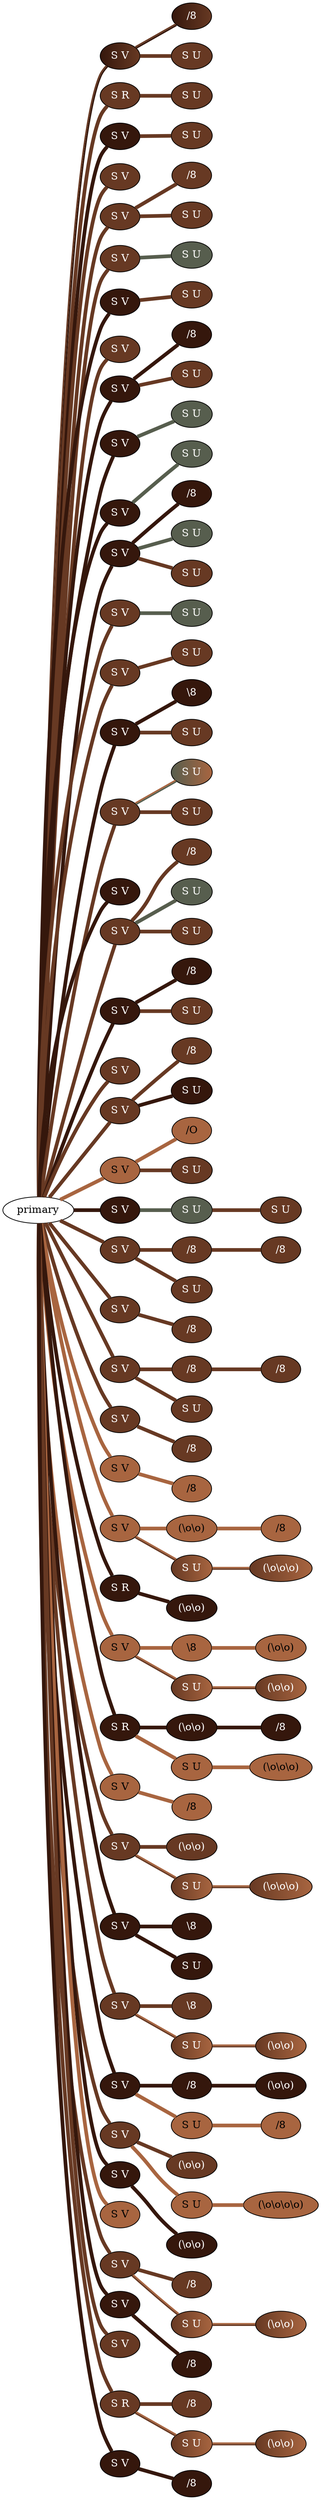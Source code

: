 graph {
 graph [rankdir=LR]
"1" [qtype="pendant_node", pendant_colors="#35170C:#673923", pendant_ply="S", pendant_attach="V", pendant_length="6.5", label="S V", style=filled, fillcolor="#35170C:#673923", fontcolor="#ffffff"]
"primary" -- "1" [qtype="pendant_link",penwidth=2,color="#35170C:#673923"]
"1:0" [qtype="knot_node", knot_value="1", knot_type="E", knot_position="5.5", knot_spin="S", label="/8", style=filled, fillcolor="#35170C:#673923" , fontcolor="#ffffff"]
"1" -- "1:0" [qtype="knot_link",penwidth=2,color="#35170C:#673923"]
"1s1" [qtype="pendant_node", pendant_colors="#673923", pendant_ply="S", pendant_attach="U", pendant_length="3.5", label="S U", style=filled, fillcolor="#673923", fontcolor="#ffffff"]
"1" -- "1s1" [qtype="pendant_link",penwidth=5,color="#673923"]
"2" [qtype="pendant_node", pendant_colors="#673923", pendant_ply="S", pendant_attach="R", pendant_length="6.0", label="S R", style=filled, fillcolor="#673923", fontcolor="#ffffff"]
"primary" -- "2" [qtype="pendant_link",penwidth=5,color="#673923"]
"2s1" [qtype="pendant_node", pendant_colors="#673923", pendant_ply="S", pendant_attach="U", pendant_length="4.5", label="S U", style=filled, fillcolor="#673923", fontcolor="#ffffff"]
"2" -- "2s1" [qtype="pendant_link",penwidth=5,color="#673923"]
"3" [qtype="pendant_node", pendant_colors="#35170C", pendant_ply="S", pendant_attach="V", pendant_length="7.5", label="S V", style=filled, fillcolor="#35170C", fontcolor="#ffffff"]
"primary" -- "3" [qtype="pendant_link",penwidth=5,color="#35170C"]
"3s1" [qtype="pendant_node", pendant_colors="#673923", pendant_ply="S", pendant_attach="U", pendant_length="4.0", label="S U", style=filled, fillcolor="#673923", fontcolor="#ffffff"]
"3" -- "3s1" [qtype="pendant_link",penwidth=5,color="#673923"]
"4" [qtype="pendant_node", pendant_colors="#673923", pendant_ply="S", pendant_attach="V", pendant_length="5.5", label="S V", style=filled, fillcolor="#673923", fontcolor="#ffffff"]
"primary" -- "4" [qtype="pendant_link",penwidth=5,color="#673923"]
"5" [qtype="pendant_node", pendant_colors="#673923", pendant_ply="S", pendant_attach="V", pendant_length="8.5", label="S V", style=filled, fillcolor="#673923", fontcolor="#ffffff"]
"primary" -- "5" [qtype="pendant_link",penwidth=5,color="#673923"]
"5:0" [qtype="knot_node", knot_value="1", knot_type="E", knot_position="6.0", knot_spin="S", label="/8", style=filled, fillcolor="#673923" , fontcolor="#ffffff"]
"5" -- "5:0" [qtype="knot_link",penwidth=5,color="#673923"]
"5s1" [qtype="pendant_node", pendant_colors="#673923", pendant_ply="S", pendant_attach="U", pendant_length="8.5", label="S U", style=filled, fillcolor="#673923", fontcolor="#ffffff"]
"5" -- "5s1" [qtype="pendant_link",penwidth=5,color="#673923"]
"6" [qtype="pendant_node", pendant_colors="#673923", pendant_ply="S", pendant_attach="V", pendant_length="7.5", label="S V", style=filled, fillcolor="#673923", fontcolor="#ffffff"]
"primary" -- "6" [qtype="pendant_link",penwidth=5,color="#673923"]
"6s1" [qtype="pendant_node", pendant_colors="#575E4E", pendant_ply="S", pendant_attach="U", pendant_length="6.0", label="S U", style=filled, fillcolor="#575E4E", fontcolor="#ffffff"]
"6" -- "6s1" [qtype="pendant_link",penwidth=5,color="#575E4E"]
"7" [qtype="pendant_node", pendant_colors="#35170C", pendant_ply="S", pendant_attach="V", pendant_length="7.0", label="S V", style=filled, fillcolor="#35170C", fontcolor="#ffffff"]
"primary" -- "7" [qtype="pendant_link",penwidth=5,color="#35170C"]
"7s1" [qtype="pendant_node", pendant_colors="#673923", pendant_ply="S", pendant_attach="U", pendant_length="7.0", label="S U", style=filled, fillcolor="#673923", fontcolor="#ffffff"]
"7" -- "7s1" [qtype="pendant_link",penwidth=5,color="#673923"]
"8" [qtype="pendant_node", pendant_colors="#673923", pendant_ply="S", pendant_attach="V", pendant_length="7.5", label="S V", style=filled, fillcolor="#673923", fontcolor="#ffffff"]
"primary" -- "8" [qtype="pendant_link",penwidth=5,color="#673923"]
"9" [qtype="pendant_node", pendant_colors="#35170C", pendant_ply="S", pendant_attach="V", pendant_length="11.0", label="S V", style=filled, fillcolor="#35170C", fontcolor="#ffffff"]
"primary" -- "9" [qtype="pendant_link",penwidth=5,color="#35170C"]
"9:0" [qtype="knot_node", knot_value="1", knot_type="E", knot_position="5.0", knot_spin="S", label="/8", style=filled, fillcolor="#35170C" , fontcolor="#ffffff"]
"9" -- "9:0" [qtype="knot_link",penwidth=5,color="#35170C"]
"9s1" [qtype="pendant_node", pendant_colors="#673923", pendant_ply="S", pendant_attach="U", pendant_length="7.5", label="S U", style=filled, fillcolor="#673923", fontcolor="#ffffff"]
"9" -- "9s1" [qtype="pendant_link",penwidth=5,color="#673923"]
"10" [qtype="pendant_node", pendant_colors="#35170C", pendant_ply="S", pendant_attach="V", pendant_length="9.5", label="S V", style=filled, fillcolor="#35170C", fontcolor="#ffffff"]
"primary" -- "10" [qtype="pendant_link",penwidth=5,color="#35170C"]
"10s1" [qtype="pendant_node", pendant_colors="#575E4E", pendant_ply="S", pendant_attach="U", pendant_length="7.0", label="S U", style=filled, fillcolor="#575E4E", fontcolor="#ffffff"]
"10" -- "10s1" [qtype="pendant_link",penwidth=5,color="#575E4E"]
"11" [qtype="pendant_node", pendant_colors="#35170C", pendant_ply="S", pendant_attach="V", pendant_length="9.5", label="S V", style=filled, fillcolor="#35170C", fontcolor="#ffffff"]
"primary" -- "11" [qtype="pendant_link",penwidth=5,color="#35170C"]
"11s1" [qtype="pendant_node", pendant_colors="#575E4E", pendant_ply="S", pendant_attach="U", pendant_length="8.0", label="S U", style=filled, fillcolor="#575E4E", fontcolor="#ffffff"]
"11" -- "11s1" [qtype="pendant_link",penwidth=5,color="#575E4E"]
"12" [qtype="pendant_node", pendant_colors="#35170C", pendant_ply="S", pendant_attach="V", pendant_length="12.0", label="S V", style=filled, fillcolor="#35170C", fontcolor="#ffffff"]
"primary" -- "12" [qtype="pendant_link",penwidth=5,color="#35170C"]
"12:0" [qtype="knot_node", knot_value="1", knot_type="E", knot_position="9.0", knot_spin="S", label="/8", style=filled, fillcolor="#35170C" , fontcolor="#ffffff"]
"12" -- "12:0" [qtype="knot_link",penwidth=5,color="#35170C"]
"12s1" [qtype="pendant_node", pendant_colors="#575E4E", pendant_ply="S", pendant_attach="U", pendant_length="9.5", label="S U", style=filled, fillcolor="#575E4E", fontcolor="#ffffff"]
"12" -- "12s1" [qtype="pendant_link",penwidth=5,color="#575E4E"]
"12s2" [qtype="pendant_node", pendant_colors="#673923", pendant_ply="S", pendant_attach="U", pendant_length="1.0", label="S U", style=filled, fillcolor="#673923", fontcolor="#ffffff"]
"12" -- "12s2" [qtype="pendant_link",penwidth=5,color="#673923"]
"13" [qtype="pendant_node", pendant_colors="#673923", pendant_ply="S", pendant_attach="V", pendant_length="10.5", label="S V", style=filled, fillcolor="#673923", fontcolor="#ffffff"]
"primary" -- "13" [qtype="pendant_link",penwidth=5,color="#673923"]
"13s1" [qtype="pendant_node", pendant_colors="#575E4E", pendant_ply="S", pendant_attach="U", pendant_length="12.0", label="S U", style=filled, fillcolor="#575E4E", fontcolor="#ffffff"]
"13" -- "13s1" [qtype="pendant_link",penwidth=5,color="#575E4E"]
"14" [qtype="pendant_node", pendant_colors="#673923", pendant_ply="S", pendant_attach="V", pendant_length="15.0", label="S V", style=filled, fillcolor="#673923", fontcolor="#ffffff"]
"primary" -- "14" [qtype="pendant_link",penwidth=5,color="#673923"]
"14s1" [qtype="pendant_node", pendant_colors="#673923", pendant_ply="S", pendant_attach="U", pendant_length="12.5", label="S U", style=filled, fillcolor="#673923", fontcolor="#ffffff"]
"14" -- "14s1" [qtype="pendant_link",penwidth=5,color="#673923"]
"15" [qtype="pendant_node", pendant_colors="#35170C", pendant_ply="S", pendant_attach="V", pendant_length="14.0", label="S V", style=filled, fillcolor="#35170C", fontcolor="#ffffff"]
"primary" -- "15" [qtype="pendant_link",penwidth=5,color="#35170C"]
"15:0" [qtype="knot_node", knot_value="1", knot_type="E", knot_position="5.5", knot_spin="Z", label="\\8", style=filled, fillcolor="#35170C" , fontcolor="#ffffff"]
"15" -- "15:0" [qtype="knot_link",penwidth=5,color="#35170C"]
"15s1" [qtype="pendant_node", pendant_colors="#673923", pendant_ply="S", pendant_attach="U", pendant_length="14.0", label="S U", style=filled, fillcolor="#673923", fontcolor="#ffffff"]
"15" -- "15s1" [qtype="pendant_link",penwidth=5,color="#673923"]
"16" [qtype="pendant_node", pendant_colors="#673923", pendant_ply="S", pendant_attach="V", pendant_length="14.5", label="S V", style=filled, fillcolor="#673923", fontcolor="#ffffff"]
"primary" -- "16" [qtype="pendant_link",penwidth=5,color="#673923"]
"16s1" [qtype="pendant_node", pendant_colors="#575E4E:#A86540", pendant_ply="S", pendant_attach="U", pendant_length="24.5", label="S U", style=filled, fillcolor="#575E4E:#A86540", fontcolor="#ffffff"]
"16" -- "16s1" [qtype="pendant_link",penwidth=2,color="#575E4E:#A86540"]
"16s2" [qtype="pendant_node", pendant_colors="#673923", pendant_ply="S", pendant_attach="U", pendant_length="2.0", label="S U", style=filled, fillcolor="#673923", fontcolor="#ffffff"]
"16" -- "16s2" [qtype="pendant_link",penwidth=5,color="#673923"]
"17" [qtype="pendant_node", pendant_colors="#35170C", pendant_ply="S", pendant_attach="V", pendant_length="11.0", label="S V", style=filled, fillcolor="#35170C", fontcolor="#ffffff"]
"primary" -- "17" [qtype="pendant_link",penwidth=5,color="#35170C"]
"18" [qtype="pendant_node", pendant_colors="#673923", pendant_ply="S", pendant_attach="V", pendant_length="16.0", label="S V", style=filled, fillcolor="#673923", fontcolor="#ffffff"]
"primary" -- "18" [qtype="pendant_link",penwidth=5,color="#673923"]
"18:0" [qtype="knot_node", knot_value="1", knot_type="E", knot_position="12.5", knot_spin="S", label="/8", style=filled, fillcolor="#673923" , fontcolor="#ffffff"]
"18" -- "18:0" [qtype="knot_link",penwidth=5,color="#673923"]
"18s1" [qtype="pendant_node", pendant_colors="#575E4E", pendant_ply="S", pendant_attach="U", pendant_length="14.5", label="S U", style=filled, fillcolor="#575E4E", fontcolor="#ffffff"]
"18" -- "18s1" [qtype="pendant_link",penwidth=5,color="#575E4E"]
"18s2" [qtype="pendant_node", pendant_colors="#673923", pendant_ply="S", pendant_attach="U", pendant_length="2.0", label="S U", style=filled, fillcolor="#673923", fontcolor="#ffffff"]
"18" -- "18s2" [qtype="pendant_link",penwidth=5,color="#673923"]
"19" [qtype="pendant_node", pendant_colors="#35170C", pendant_ply="S", pendant_attach="V", pendant_length="16.0", label="S V", style=filled, fillcolor="#35170C", fontcolor="#ffffff"]
"primary" -- "19" [qtype="pendant_link",penwidth=5,color="#35170C"]
"19:0" [qtype="knot_node", knot_value="1", knot_type="E", knot_position="9.0", knot_spin="S", label="/8", style=filled, fillcolor="#35170C" , fontcolor="#ffffff"]
"19" -- "19:0" [qtype="knot_link",penwidth=5,color="#35170C"]
"19s1" [qtype="pendant_node", pendant_colors="#673923", pendant_ply="S", pendant_attach="U", pendant_length="15.5", label="S U", style=filled, fillcolor="#673923", fontcolor="#ffffff"]
"19" -- "19s1" [qtype="pendant_link",penwidth=5,color="#673923"]
"20" [qtype="pendant_node", pendant_colors="#673923", pendant_ply="S", pendant_attach="V", pendant_length="18.0", label="S V", style=filled, fillcolor="#673923", fontcolor="#ffffff"]
"primary" -- "20" [qtype="pendant_link",penwidth=5,color="#673923"]
"21" [qtype="pendant_node", pendant_colors="#673923", pendant_ply="S", pendant_attach="V", pendant_length="19.5", label="S V", style=filled, fillcolor="#673923", fontcolor="#ffffff"]
"primary" -- "21" [qtype="pendant_link",penwidth=5,color="#673923"]
"21:0" [qtype="knot_node", knot_value="1", knot_type="E", knot_position="10.0", knot_spin="S", label="/8", style=filled, fillcolor="#673923" , fontcolor="#ffffff"]
"21" -- "21:0" [qtype="knot_link",penwidth=5,color="#673923"]
"21s1" [qtype="pendant_node", pendant_colors="#35170C", pendant_ply="S", pendant_attach="U", pendant_length="15.0", label="S U", style=filled, fillcolor="#35170C", fontcolor="#ffffff"]
"21" -- "21s1" [qtype="pendant_link",penwidth=5,color="#35170C"]
"22" [qtype="pendant_node", pendant_colors="#A86540", pendant_ply="S", pendant_attach="V", pendant_length="16.0", label="S V", style=filled, fillcolor="#A86540", fontcolor="#000000"]
"primary" -- "22" [qtype="pendant_link",penwidth=5,color="#A86540"]
"22:0" [qtype="knot_node", knot_value="1", knot_type="S", knot_position="5.0", knot_spin="S", label="/O", style=filled, fillcolor="#A86540" , fontcolor="#000000"]
"22" -- "22:0" [qtype="knot_link",penwidth=5,color="#A86540"]
"22s1" [qtype="pendant_node", pendant_colors="#673923", pendant_ply="S", pendant_attach="U", pendant_length="1.0", label="S U", style=filled, fillcolor="#673923", fontcolor="#ffffff"]
"22" -- "22s1" [qtype="pendant_link",penwidth=5,color="#673923"]
"23" [qtype="pendant_node", pendant_colors="#35170C", pendant_ply="S", pendant_attach="V", pendant_length="17.5", label="S V", style=filled, fillcolor="#35170C", fontcolor="#ffffff"]
"primary" -- "23" [qtype="pendant_link",penwidth=5,color="#35170C"]
"23s1" [qtype="pendant_node", pendant_colors="#575E4E", pendant_ply="S", pendant_attach="U", pendant_length="13.5", label="S U", style=filled, fillcolor="#575E4E", fontcolor="#ffffff"]
"23" -- "23s1" [qtype="pendant_link",penwidth=5,color="#575E4E"]
"23s1s1" [qtype="pendant_node", pendant_colors="#673923", pendant_ply="S", pendant_attach="U", pendant_length="2.0", label="S U", style=filled, fillcolor="#673923", fontcolor="#ffffff"]
"23s1" -- "23s1s1" [qtype="pendant_link",penwidth=5,color="#673923"]
"24" [qtype="pendant_node", pendant_colors="#673923", pendant_ply="S", pendant_attach="V", pendant_length="22.0", label="S V", style=filled, fillcolor="#673923", fontcolor="#ffffff"]
"primary" -- "24" [qtype="pendant_link",penwidth=5,color="#673923"]
"24:0" [qtype="knot_node", knot_value="1", knot_type="E", knot_position="11.5", knot_spin="S", label="/8", style=filled, fillcolor="#673923" , fontcolor="#ffffff"]
"24" -- "24:0" [qtype="knot_link",penwidth=5,color="#673923"]
"24:1" [qtype="knot_node", knot_value="1", knot_type="E", knot_position="17.5", knot_spin="S", label="/8", style=filled, fillcolor="#673923" , fontcolor="#ffffff"]
"24:0" -- "24:1" [qtype="knot_link",penwidth=5,color="#673923"]
"24s1" [qtype="pendant_node", pendant_colors="#673923", pendant_ply="S", pendant_attach="U", pendant_length="21.0", label="S U", style=filled, fillcolor="#673923", fontcolor="#ffffff"]
"24" -- "24s1" [qtype="pendant_link",penwidth=5,color="#673923"]
"25" [qtype="pendant_node", pendant_colors="#673923", pendant_ply="S", pendant_attach="V", pendant_length="19.0", label="S V", style=filled, fillcolor="#673923", fontcolor="#ffffff"]
"primary" -- "25" [qtype="pendant_link",penwidth=5,color="#673923"]
"25:0" [qtype="knot_node", knot_value="1", knot_type="E", knot_position="5.0", knot_spin="S", label="/8", style=filled, fillcolor="#673923" , fontcolor="#ffffff"]
"25" -- "25:0" [qtype="knot_link",penwidth=5,color="#673923"]
"26" [qtype="pendant_node", pendant_colors="#673923", pendant_ply="S", pendant_attach="V", pendant_length="17.0", label="S V", style=filled, fillcolor="#673923", fontcolor="#ffffff"]
"primary" -- "26" [qtype="pendant_link",penwidth=5,color="#673923"]
"26:0" [qtype="knot_node", knot_value="1", knot_type="E", knot_position="6.0", knot_spin="S", label="/8", style=filled, fillcolor="#673923" , fontcolor="#ffffff"]
"26" -- "26:0" [qtype="knot_link",penwidth=5,color="#673923"]
"26:1" [qtype="knot_node", knot_value="1", knot_type="E", knot_position="11.5", knot_spin="S", label="/8", style=filled, fillcolor="#673923" , fontcolor="#ffffff"]
"26:0" -- "26:1" [qtype="knot_link",penwidth=5,color="#673923"]
"26s1" [qtype="pendant_node", pendant_colors="#673923", pendant_ply="S", pendant_attach="U", pendant_length="13.0", label="S U", style=filled, fillcolor="#673923", fontcolor="#ffffff"]
"26" -- "26s1" [qtype="pendant_link",penwidth=5,color="#673923"]
"27" [qtype="pendant_node", pendant_colors="#673923", pendant_ply="S", pendant_attach="V", pendant_length="13.0", label="S V", style=filled, fillcolor="#673923", fontcolor="#ffffff"]
"primary" -- "27" [qtype="pendant_link",penwidth=5,color="#673923"]
"27:0" [qtype="knot_node", knot_value="1", knot_type="E", knot_position="11.5", knot_spin="S", label="/8", style=filled, fillcolor="#673923" , fontcolor="#ffffff"]
"27" -- "27:0" [qtype="knot_link",penwidth=5,color="#673923"]
"28" [qtype="pendant_node", pendant_colors="#A86540", pendant_ply="S", pendant_attach="V", pendant_length="28.5", label="S V", style=filled, fillcolor="#A86540", fontcolor="#000000"]
"primary" -- "28" [qtype="pendant_link",penwidth=5,color="#A86540"]
"28:0" [qtype="knot_node", knot_value="1", knot_type="E", knot_position="16.0", knot_spin="S", label="/8", style=filled, fillcolor="#A86540" , fontcolor="#000000"]
"28" -- "28:0" [qtype="knot_link",penwidth=5,color="#A86540"]
"29" [qtype="pendant_node", pendant_colors="#A86540", pendant_ply="S", pendant_attach="V", pendant_length="27.5", label="S V", style=filled, fillcolor="#A86540", fontcolor="#000000"]
"primary" -- "29" [qtype="pendant_link",penwidth=5,color="#A86540"]
"29:0" [qtype="knot_node", knot_value="2", knot_type="L", knot_position="5.5", knot_spin="Z", label="(\\o\\o)", style=filled, fillcolor="#A86540" , fontcolor="#000000"]
"29" -- "29:0" [qtype="knot_link",penwidth=5,color="#A86540"]
"29:1" [qtype="knot_node", knot_value="1", knot_type="E", knot_position="15.0", knot_spin="S", label="/8", style=filled, fillcolor="#A86540" , fontcolor="#000000"]
"29:0" -- "29:1" [qtype="knot_link",penwidth=5,color="#A86540"]
"29s1" [qtype="pendant_node", pendant_colors="#673923:#A86540", pendant_ply="S", pendant_attach="U", pendant_length="11.5", label="S U", style=filled, fillcolor="#673923:#A86540", fontcolor="#ffffff"]
"29" -- "29s1" [qtype="pendant_link",penwidth=2,color="#673923:#A86540"]
"29s1:0" [qtype="knot_node", knot_value="3", knot_type="L", knot_position="4.5", knot_spin="Z", label="(\\o\\o\\o)", style=filled, fillcolor="#673923:#A86540" , fontcolor="#ffffff"]
"29s1" -- "29s1:0" [qtype="knot_link",penwidth=2,color="#673923:#A86540"]
"30" [qtype="pendant_node", pendant_colors="#35170C", pendant_ply="S", pendant_attach="R", pendant_length="10.6", label="S R", style=filled, fillcolor="#35170C", fontcolor="#ffffff"]
"primary" -- "30" [qtype="pendant_link",penwidth=5,color="#35170C"]
"30:0" [qtype="knot_node", knot_value="2", knot_type="L", knot_position="5.5", knot_spin="Z", label="(\\o\\o)", style=filled, fillcolor="#35170C" , fontcolor="#ffffff"]
"30" -- "30:0" [qtype="knot_link",penwidth=5,color="#35170C"]
"31" [qtype="pendant_node", pendant_colors="#A86540", pendant_ply="S", pendant_attach="V", pendant_length="24.5", label="S V", style=filled, fillcolor="#A86540", fontcolor="#000000"]
"primary" -- "31" [qtype="pendant_link",penwidth=5,color="#A86540"]
"31:0" [qtype="knot_node", knot_value="1", knot_type="E", knot_position="4.5", knot_spin="Z", label="\\8", style=filled, fillcolor="#A86540" , fontcolor="#000000"]
"31" -- "31:0" [qtype="knot_link",penwidth=5,color="#A86540"]
"31:1" [qtype="knot_node", knot_value="2", knot_type="L", knot_position="17.0", knot_spin="Z", label="(\\o\\o)", style=filled, fillcolor="#A86540" , fontcolor="#000000"]
"31:0" -- "31:1" [qtype="knot_link",penwidth=5,color="#A86540"]
"31s1" [qtype="pendant_node", pendant_colors="#673923:#A86540", pendant_ply="S", pendant_attach="U", pendant_length="11.5", label="S U", style=filled, fillcolor="#673923:#A86540", fontcolor="#ffffff"]
"31" -- "31s1" [qtype="pendant_link",penwidth=2,color="#673923:#A86540"]
"31s1:0" [qtype="knot_node", knot_value="2", knot_type="L", knot_position="3.5", knot_spin="Z", label="(\\o\\o)", style=filled, fillcolor="#673923:#A86540" , fontcolor="#ffffff"]
"31s1" -- "31s1:0" [qtype="knot_link",penwidth=2,color="#673923:#A86540"]
"32" [qtype="pendant_node", pendant_colors="#35170C", pendant_ply="S", pendant_attach="R", pendant_length="23.0", label="S R", style=filled, fillcolor="#35170C", fontcolor="#ffffff"]
"primary" -- "32" [qtype="pendant_link",penwidth=5,color="#35170C"]
"32:0" [qtype="knot_node", knot_value="2", knot_type="L", knot_position="4.0", knot_spin="Z", label="(\\o\\o)", style=filled, fillcolor="#35170C" , fontcolor="#ffffff"]
"32" -- "32:0" [qtype="knot_link",penwidth=5,color="#35170C"]
"32:1" [qtype="knot_node", knot_value="1", knot_type="E", knot_position="17.0", knot_spin="S", label="/8", style=filled, fillcolor="#35170C" , fontcolor="#ffffff"]
"32:0" -- "32:1" [qtype="knot_link",penwidth=5,color="#35170C"]
"32s1" [qtype="pendant_node", pendant_colors="#A86540", pendant_ply="S", pendant_attach="U", pendant_length="10.0", label="S U", style=filled, fillcolor="#A86540", fontcolor="#000000"]
"32" -- "32s1" [qtype="pendant_link",penwidth=5,color="#A86540"]
"32s1:0" [qtype="knot_node", knot_value="3", knot_type="L", knot_position="2.5", knot_spin="Z", label="(\\o\\o\\o)", style=filled, fillcolor="#A86540" , fontcolor="#000000"]
"32s1" -- "32s1:0" [qtype="knot_link",penwidth=5,color="#A86540"]
"33" [qtype="pendant_node", pendant_colors="#A86540", pendant_ply="S", pendant_attach="V", pendant_length="18.5", label="S V", style=filled, fillcolor="#A86540", fontcolor="#000000"]
"primary" -- "33" [qtype="pendant_link",penwidth=5,color="#A86540"]
"33:0" [qtype="knot_node", knot_value="1", knot_type="E", knot_position="16.0", knot_spin="S", label="/8", style=filled, fillcolor="#A86540" , fontcolor="#000000"]
"33" -- "33:0" [qtype="knot_link",penwidth=5,color="#A86540"]
"34" [qtype="pendant_node", pendant_colors="#673923", pendant_ply="S", pendant_attach="V", pendant_length="15.5", label="S V", style=filled, fillcolor="#673923", fontcolor="#ffffff"]
"primary" -- "34" [qtype="pendant_link",penwidth=5,color="#673923"]
"34:0" [qtype="knot_node", knot_value="2", knot_type="L", knot_position="3.5", knot_spin="Z", label="(\\o\\o)", style=filled, fillcolor="#673923" , fontcolor="#ffffff"]
"34" -- "34:0" [qtype="knot_link",penwidth=5,color="#673923"]
"34s1" [qtype="pendant_node", pendant_colors="#673923:#A86540", pendant_ply="S", pendant_attach="U", pendant_length="9.5", label="S U", style=filled, fillcolor="#673923:#A86540", fontcolor="#ffffff"]
"34" -- "34s1" [qtype="pendant_link",penwidth=2,color="#673923:#A86540"]
"34s1:0" [qtype="knot_node", knot_value="3", knot_type="L", knot_position="4.0", knot_spin="Z", label="(\\o\\o\\o)", style=filled, fillcolor="#673923:#A86540" , fontcolor="#ffffff"]
"34s1" -- "34s1:0" [qtype="knot_link",penwidth=2,color="#673923:#A86540"]
"35" [qtype="pendant_node", pendant_colors="#35170C", pendant_ply="S", pendant_attach="V", pendant_length="14.0", label="S V", style=filled, fillcolor="#35170C", fontcolor="#ffffff"]
"primary" -- "35" [qtype="pendant_link",penwidth=5,color="#35170C"]
"35:0" [qtype="knot_node", knot_value="1", knot_type="E", knot_position="3.5", knot_spin="Z", label="\\8", style=filled, fillcolor="#35170C" , fontcolor="#ffffff"]
"35" -- "35:0" [qtype="knot_link",penwidth=5,color="#35170C"]
"35s1" [qtype="pendant_node", pendant_colors="#35170C", pendant_ply="S", pendant_attach="U", pendant_length="2.0", label="S U", style=filled, fillcolor="#35170C", fontcolor="#ffffff"]
"35" -- "35s1" [qtype="pendant_link",penwidth=5,color="#35170C"]
"36" [qtype="pendant_node", pendant_colors="#673923", pendant_ply="S", pendant_attach="V", pendant_length="13.5", label="S V", style=filled, fillcolor="#673923", fontcolor="#ffffff"]
"primary" -- "36" [qtype="pendant_link",penwidth=5,color="#673923"]
"36:0" [qtype="knot_node", knot_value="1", knot_type="E", knot_position="3.0", knot_spin="Z", label="\\8", style=filled, fillcolor="#673923" , fontcolor="#ffffff"]
"36" -- "36:0" [qtype="knot_link",penwidth=5,color="#673923"]
"36s1" [qtype="pendant_node", pendant_colors="#673923:#A86540", pendant_ply="S", pendant_attach="U", pendant_length="12.5", label="S U", style=filled, fillcolor="#673923:#A86540", fontcolor="#ffffff"]
"36" -- "36s1" [qtype="pendant_link",penwidth=2,color="#673923:#A86540"]
"36s1:0" [qtype="knot_node", knot_value="2", knot_type="L", knot_position="4.0", knot_spin="Z", label="(\\o\\o)", style=filled, fillcolor="#673923:#A86540" , fontcolor="#ffffff"]
"36s1" -- "36s1:0" [qtype="knot_link",penwidth=2,color="#673923:#A86540"]
"37" [qtype="pendant_node", pendant_colors="#35170C", pendant_ply="S", pendant_attach="V", pendant_length="34.5", label="S V", style=filled, fillcolor="#35170C", fontcolor="#ffffff"]
"primary" -- "37" [qtype="pendant_link",penwidth=5,color="#35170C"]
"37:0" [qtype="knot_node", knot_value="1", knot_type="E", knot_position="3.0", knot_spin="S", label="/8", style=filled, fillcolor="#35170C" , fontcolor="#ffffff"]
"37" -- "37:0" [qtype="knot_link",penwidth=5,color="#35170C"]
"37:1" [qtype="knot_node", knot_value="2", knot_type="L", knot_position="16.5", knot_spin="Z", label="(\\o\\o)", style=filled, fillcolor="#35170C" , fontcolor="#ffffff"]
"37:0" -- "37:1" [qtype="knot_link",penwidth=5,color="#35170C"]
"37s1" [qtype="pendant_node", pendant_colors="#A86540", pendant_ply="S", pendant_attach="U", pendant_length="8.5", label="S U", style=filled, fillcolor="#A86540", fontcolor="#000000"]
"37" -- "37s1" [qtype="pendant_link",penwidth=5,color="#A86540"]
"37s1:0" [qtype="knot_node", knot_value="1", knot_type="E", knot_position="3.5", knot_spin="S", label="/8", style=filled, fillcolor="#A86540" , fontcolor="#000000"]
"37s1" -- "37s1:0" [qtype="knot_link",penwidth=5,color="#A86540"]
"38" [qtype="pendant_node", pendant_colors="#673923", pendant_ply="S", pendant_attach="V", pendant_length="13.0", label="S V", style=filled, fillcolor="#673923", fontcolor="#ffffff"]
"primary" -- "38" [qtype="pendant_link",penwidth=5,color="#673923"]
"38:0" [qtype="knot_node", knot_value="2", knot_type="L", knot_position="3.5", knot_spin="Z", label="(\\o\\o)", style=filled, fillcolor="#673923" , fontcolor="#ffffff"]
"38" -- "38:0" [qtype="knot_link",penwidth=5,color="#673923"]
"38s1" [qtype="pendant_node", pendant_colors="#A86540", pendant_ply="S", pendant_attach="U", pendant_length="5.0", label="S U", style=filled, fillcolor="#A86540", fontcolor="#000000"]
"38" -- "38s1" [qtype="pendant_link",penwidth=5,color="#A86540"]
"38s1:0" [qtype="knot_node", knot_value="4", knot_type="L", knot_position="3.0", knot_spin="Z", label="(\\o\\o\\o\\o)", style=filled, fillcolor="#A86540" , fontcolor="#000000"]
"38s1" -- "38s1:0" [qtype="knot_link",penwidth=5,color="#A86540"]
"39" [qtype="pendant_node", pendant_colors="#35170C", pendant_ply="S", pendant_attach="V", pendant_length="9.5", label="S V", style=filled, fillcolor="#35170C", fontcolor="#ffffff"]
"primary" -- "39" [qtype="pendant_link",penwidth=5,color="#35170C"]
"39:0" [qtype="knot_node", knot_value="2", knot_type="L", knot_position="3.5", knot_spin="Z", label="(\\o\\o)", style=filled, fillcolor="#35170C" , fontcolor="#ffffff"]
"39" -- "39:0" [qtype="knot_link",penwidth=5,color="#35170C"]
"40" [qtype="pendant_node", pendant_colors="#A86540", pendant_ply="S", pendant_attach="V", pendant_length="11.0", label="S V", style=filled, fillcolor="#A86540", fontcolor="#000000"]
"primary" -- "40" [qtype="pendant_link",penwidth=5,color="#A86540"]
"41" [qtype="pendant_node", pendant_colors="#673923", pendant_ply="S", pendant_attach="V", pendant_length="8.5", label="S V", style=filled, fillcolor="#673923", fontcolor="#ffffff"]
"primary" -- "41" [qtype="pendant_link",penwidth=5,color="#673923"]
"41:0" [qtype="knot_node", knot_value="1", knot_type="E", knot_position="3.0", knot_spin="S", label="/8", style=filled, fillcolor="#673923" , fontcolor="#ffffff"]
"41" -- "41:0" [qtype="knot_link",penwidth=5,color="#673923"]
"41s1" [qtype="pendant_node", pendant_colors="#673923:#A86540", pendant_ply="S", pendant_attach="U", pendant_length="4.5", label="S U", style=filled, fillcolor="#673923:#A86540", fontcolor="#ffffff"]
"41" -- "41s1" [qtype="pendant_link",penwidth=2,color="#673923:#A86540"]
"41s1:0" [qtype="knot_node", knot_value="2", knot_type="L", knot_position="2.0", knot_spin="Z", label="(\\o\\o)", style=filled, fillcolor="#673923:#A86540" , fontcolor="#ffffff"]
"41s1" -- "41s1:0" [qtype="knot_link",penwidth=2,color="#673923:#A86540"]
"42" [qtype="pendant_node", pendant_colors="#35170C", pendant_ply="S", pendant_attach="V", pendant_length="9.0", label="S V", style=filled, fillcolor="#35170C", fontcolor="#ffffff"]
"primary" -- "42" [qtype="pendant_link",penwidth=5,color="#35170C"]
"42:0" [qtype="knot_node", knot_value="1", knot_type="E", knot_position="3.0", knot_spin="S", label="/8", style=filled, fillcolor="#35170C" , fontcolor="#ffffff"]
"42" -- "42:0" [qtype="knot_link",penwidth=5,color="#35170C"]
"43" [qtype="pendant_node", pendant_colors="#673923", pendant_ply="S", pendant_attach="V", pendant_length="9.0", label="S V", style=filled, fillcolor="#673923", fontcolor="#ffffff"]
"primary" -- "43" [qtype="pendant_link",penwidth=5,color="#673923"]
"44" [qtype="pendant_node", pendant_colors="#673923", pendant_ply="S", pendant_attach="R", pendant_length="7.5", label="S R", style=filled, fillcolor="#673923", fontcolor="#ffffff"]
"primary" -- "44" [qtype="pendant_link",penwidth=5,color="#673923"]
"44:0" [qtype="knot_node", knot_value="1", knot_type="E", knot_position="3.5", knot_spin="S", label="/8", style=filled, fillcolor="#673923" , fontcolor="#ffffff"]
"44" -- "44:0" [qtype="knot_link",penwidth=5,color="#673923"]
"44s1" [qtype="pendant_node", pendant_colors="#673923:#A86540", pendant_ply="S", pendant_attach="U", pendant_length="4.0", label="S U", style=filled, fillcolor="#673923:#A86540", fontcolor="#ffffff"]
"44" -- "44s1" [qtype="pendant_link",penwidth=2,color="#673923:#A86540"]
"44s1:0" [qtype="knot_node", knot_value="2", knot_type="L", knot_position="3.0", knot_spin="Z", label="(\\o\\o)", style=filled, fillcolor="#673923:#A86540" , fontcolor="#ffffff"]
"44s1" -- "44s1:0" [qtype="knot_link",penwidth=2,color="#673923:#A86540"]
"45" [qtype="pendant_node", pendant_colors="#35170C", pendant_ply="S", pendant_attach="V", pendant_length="7.5", label="S V", style=filled, fillcolor="#35170C", fontcolor="#ffffff"]
"primary" -- "45" [qtype="pendant_link",penwidth=5,color="#35170C"]
"45:0" [qtype="knot_node", knot_value="1", knot_type="E", knot_position="3.0", knot_spin="S", label="/8", style=filled, fillcolor="#35170C" , fontcolor="#ffffff"]
"45" -- "45:0" [qtype="knot_link",penwidth=5,color="#35170C"]
}
